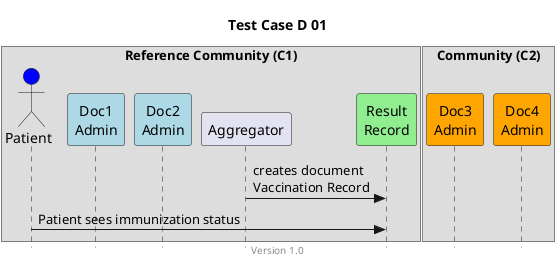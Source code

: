 @startuml
title Test Case D 01
footer Version 1.0
skinparam responseMessageBelowArrow true
skinparam style strictuml
scale max 800 width

box "Reference Community (C1)"
actor "Patient" as PAT #blue
participant "Doc1\nAdmin" as Doc1 #lightblue
participant "Doc2\nAdmin" as Doc2 #lightblue
participant Aggregator as AGG
participant "Result\nRecord" as RES #lightgreen
end box

box "Community (C2)"
participant "Doc3\nAdmin" as Doc3 #orange
participant "Doc4\nAdmin" as Doc4 #orange
end box


AGG -> RES: creates document\nVaccination Record 
PAT -> RES: Patient sees immunization status


@enduml
